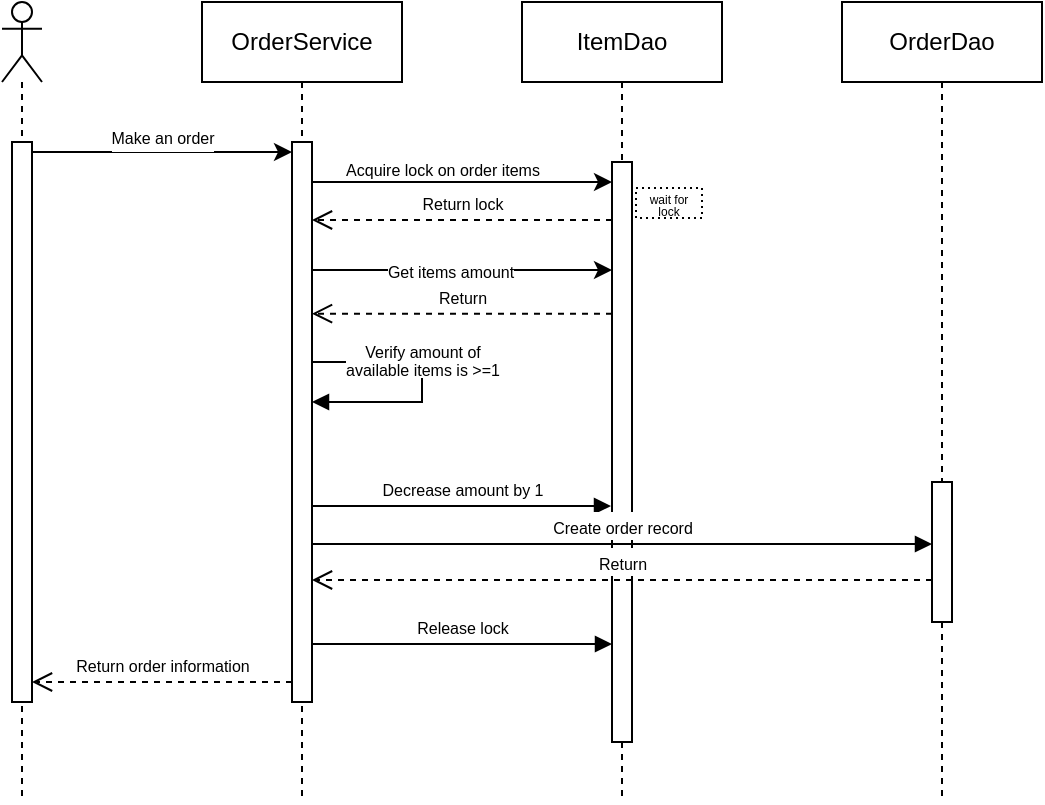 <mxfile version="24.8.0">
  <diagram name="Page-1" id="2YBvvXClWsGukQMizWep">
    <mxGraphModel dx="684" dy="417" grid="1" gridSize="10" guides="1" tooltips="1" connect="1" arrows="1" fold="1" page="1" pageScale="1" pageWidth="850" pageHeight="1100" math="0" shadow="0">
      <root>
        <mxCell id="0" />
        <mxCell id="1" parent="0" />
        <mxCell id="pxlaizzrYFzVTjegJ_f6-6" value="" style="shape=umlLifeline;perimeter=lifelinePerimeter;whiteSpace=wrap;html=1;container=1;dropTarget=0;collapsible=0;recursiveResize=0;outlineConnect=0;portConstraint=eastwest;newEdgeStyle={&quot;curved&quot;:0,&quot;rounded&quot;:0};participant=umlActor;strokeColor=default;align=center;verticalAlign=middle;fontFamily=Helvetica;fontSize=12;fontColor=default;fillColor=default;" vertex="1" parent="1">
          <mxGeometry x="150" y="100" width="20" height="400" as="geometry" />
        </mxCell>
        <mxCell id="pxlaizzrYFzVTjegJ_f6-7" value="" style="html=1;points=[[0,0,0,0,5],[0,1,0,0,-5],[1,0,0,0,5],[1,1,0,0,-5]];perimeter=orthogonalPerimeter;outlineConnect=0;targetShapes=umlLifeline;portConstraint=eastwest;newEdgeStyle={&quot;curved&quot;:0,&quot;rounded&quot;:0};strokeColor=default;align=center;verticalAlign=middle;fontFamily=Helvetica;fontSize=12;fontColor=default;fillColor=default;" vertex="1" parent="pxlaizzrYFzVTjegJ_f6-6">
          <mxGeometry x="5" y="70" width="10" height="280" as="geometry" />
        </mxCell>
        <mxCell id="pxlaizzrYFzVTjegJ_f6-8" value="OrderService" style="shape=umlLifeline;perimeter=lifelinePerimeter;whiteSpace=wrap;html=1;container=1;dropTarget=0;collapsible=0;recursiveResize=0;outlineConnect=0;portConstraint=eastwest;newEdgeStyle={&quot;curved&quot;:0,&quot;rounded&quot;:0};strokeColor=default;align=center;verticalAlign=middle;fontFamily=Helvetica;fontSize=12;fontColor=default;fillColor=default;" vertex="1" parent="1">
          <mxGeometry x="250" y="100" width="100" height="400" as="geometry" />
        </mxCell>
        <mxCell id="pxlaizzrYFzVTjegJ_f6-9" value="" style="html=1;points=[[0,0,0,0,5],[0,1,0,0,-5],[1,0,0,0,5],[1,1,0,0,-5]];perimeter=orthogonalPerimeter;outlineConnect=0;targetShapes=umlLifeline;portConstraint=eastwest;newEdgeStyle={&quot;curved&quot;:0,&quot;rounded&quot;:0};strokeColor=default;align=center;verticalAlign=middle;fontFamily=Helvetica;fontSize=12;fontColor=default;fillColor=default;" vertex="1" parent="pxlaizzrYFzVTjegJ_f6-8">
          <mxGeometry x="45" y="70" width="10" height="280" as="geometry" />
        </mxCell>
        <mxCell id="pxlaizzrYFzVTjegJ_f6-10" style="edgeStyle=orthogonalEdgeStyle;rounded=0;orthogonalLoop=1;jettySize=auto;html=1;curved=0;exitX=1;exitY=0;exitDx=0;exitDy=5;exitPerimeter=0;entryX=0;entryY=0;entryDx=0;entryDy=5;entryPerimeter=0;fontFamily=Helvetica;fontSize=12;fontColor=default;" edge="1" parent="1" source="pxlaizzrYFzVTjegJ_f6-7" target="pxlaizzrYFzVTjegJ_f6-9">
          <mxGeometry relative="1" as="geometry" />
        </mxCell>
        <mxCell id="pxlaizzrYFzVTjegJ_f6-11" value="&lt;font style=&quot;font-size: 8px;&quot;&gt;Make an order&lt;/font&gt;" style="edgeLabel;html=1;align=center;verticalAlign=middle;resizable=0;points=[];strokeColor=default;fontFamily=Helvetica;fontSize=12;fontColor=default;fillColor=default;" vertex="1" connectable="0" parent="pxlaizzrYFzVTjegJ_f6-10">
          <mxGeometry x="0.028" y="6" relative="1" as="geometry">
            <mxPoint x="-2" y="-2" as="offset" />
          </mxGeometry>
        </mxCell>
        <mxCell id="pxlaizzrYFzVTjegJ_f6-12" value="ItemDao" style="shape=umlLifeline;perimeter=lifelinePerimeter;whiteSpace=wrap;html=1;container=1;dropTarget=0;collapsible=0;recursiveResize=0;outlineConnect=0;portConstraint=eastwest;newEdgeStyle={&quot;curved&quot;:0,&quot;rounded&quot;:0};strokeColor=default;align=center;verticalAlign=middle;fontFamily=Helvetica;fontSize=12;fontColor=default;fillColor=default;" vertex="1" parent="1">
          <mxGeometry x="410" y="100" width="100" height="400" as="geometry" />
        </mxCell>
        <mxCell id="pxlaizzrYFzVTjegJ_f6-14" value="" style="html=1;points=[[0,0,0,0,5],[0,1,0,0,-5],[1,0,0,0,5],[1,1,0,0,-5]];perimeter=orthogonalPerimeter;outlineConnect=0;targetShapes=umlLifeline;portConstraint=eastwest;newEdgeStyle={&quot;curved&quot;:0,&quot;rounded&quot;:0};strokeColor=default;align=center;verticalAlign=middle;fontFamily=Helvetica;fontSize=12;fontColor=default;fillColor=default;" vertex="1" parent="pxlaizzrYFzVTjegJ_f6-12">
          <mxGeometry x="45" y="80" width="10" height="290" as="geometry" />
        </mxCell>
        <mxCell id="pxlaizzrYFzVTjegJ_f6-15" style="edgeStyle=orthogonalEdgeStyle;rounded=0;orthogonalLoop=1;jettySize=auto;html=1;curved=0;exitX=1;exitY=0;exitDx=0;exitDy=5;exitPerimeter=0;entryX=0;entryY=0;entryDx=0;entryDy=5;entryPerimeter=0;fontFamily=Helvetica;fontSize=12;fontColor=default;" edge="1" parent="1">
          <mxGeometry relative="1" as="geometry">
            <mxPoint x="305" y="190" as="sourcePoint" />
            <mxPoint x="455" y="190" as="targetPoint" />
          </mxGeometry>
        </mxCell>
        <mxCell id="pxlaizzrYFzVTjegJ_f6-16" value="&lt;font style=&quot;font-size: 8px;&quot;&gt;Acquire lock on order items&lt;/font&gt;" style="text;html=1;align=center;verticalAlign=middle;resizable=0;points=[];autosize=1;strokeColor=none;fillColor=none;fontFamily=Helvetica;fontSize=12;fontColor=default;" vertex="1" parent="1">
          <mxGeometry x="310" y="168" width="120" height="30" as="geometry" />
        </mxCell>
        <mxCell id="pxlaizzrYFzVTjegJ_f6-19" value="&lt;p style=&quot;line-height: 30%;&quot;&gt;&lt;font style=&quot;font-size: 6px;&quot;&gt;wait for lock&lt;/font&gt;&lt;/p&gt;" style="whiteSpace=wrap;html=1;strokeColor=default;align=center;verticalAlign=middle;fontFamily=Helvetica;fontSize=12;fontColor=default;fillColor=default;dashed=1;dashPattern=1 2;horizontal=1;" vertex="1" parent="1">
          <mxGeometry x="467" y="193" width="33" height="15" as="geometry" />
        </mxCell>
        <mxCell id="pxlaizzrYFzVTjegJ_f6-20" value="" style="edgeStyle=orthogonalEdgeStyle;rounded=0;orthogonalLoop=1;jettySize=auto;html=1;curved=0;fontFamily=Helvetica;fontSize=12;fontColor=default;" edge="1" parent="1">
          <mxGeometry relative="1" as="geometry">
            <mxPoint x="305" y="234" as="sourcePoint" />
            <mxPoint x="455" y="234" as="targetPoint" />
          </mxGeometry>
        </mxCell>
        <mxCell id="pxlaizzrYFzVTjegJ_f6-22" value="&lt;font style=&quot;font-size: 8px;&quot;&gt;Get items amount&lt;/font&gt;" style="edgeLabel;html=1;align=center;verticalAlign=middle;resizable=0;points=[];strokeColor=default;fontFamily=Helvetica;fontSize=12;fontColor=default;fillColor=default;" vertex="1" connectable="0" parent="pxlaizzrYFzVTjegJ_f6-20">
          <mxGeometry x="-0.086" relative="1" as="geometry">
            <mxPoint as="offset" />
          </mxGeometry>
        </mxCell>
        <mxCell id="pxlaizzrYFzVTjegJ_f6-25" value="&lt;font style=&quot;font-size: 8px;&quot;&gt;Return lock&lt;/font&gt;" style="html=1;verticalAlign=bottom;endArrow=open;dashed=1;endSize=8;curved=0;rounded=0;fontFamily=Helvetica;fontSize=12;fontColor=default;" edge="1" parent="1" source="pxlaizzrYFzVTjegJ_f6-14">
          <mxGeometry relative="1" as="geometry">
            <mxPoint x="400" y="209" as="sourcePoint" />
            <mxPoint x="305" y="209" as="targetPoint" />
          </mxGeometry>
        </mxCell>
        <mxCell id="pxlaizzrYFzVTjegJ_f6-26" value="&lt;font style=&quot;font-size: 8px;&quot;&gt;Return&lt;/font&gt;" style="html=1;verticalAlign=bottom;endArrow=open;dashed=1;endSize=8;curved=0;rounded=0;fontFamily=Helvetica;fontSize=12;fontColor=default;" edge="1" parent="1">
          <mxGeometry relative="1" as="geometry">
            <mxPoint x="455" y="255.86" as="sourcePoint" />
            <mxPoint x="305" y="255.86" as="targetPoint" />
          </mxGeometry>
        </mxCell>
        <mxCell id="pxlaizzrYFzVTjegJ_f6-28" value="OrderDao" style="shape=umlLifeline;perimeter=lifelinePerimeter;whiteSpace=wrap;html=1;container=1;dropTarget=0;collapsible=0;recursiveResize=0;outlineConnect=0;portConstraint=eastwest;newEdgeStyle={&quot;curved&quot;:0,&quot;rounded&quot;:0};strokeColor=default;align=center;verticalAlign=middle;fontFamily=Helvetica;fontSize=12;fontColor=default;fillColor=default;" vertex="1" parent="1">
          <mxGeometry x="570" y="100" width="100" height="400" as="geometry" />
        </mxCell>
        <mxCell id="pxlaizzrYFzVTjegJ_f6-29" value="" style="html=1;points=[[0,0,0,0,5],[0,1,0,0,-5],[1,0,0,0,5],[1,1,0,0,-5]];perimeter=orthogonalPerimeter;outlineConnect=0;targetShapes=umlLifeline;portConstraint=eastwest;newEdgeStyle={&quot;curved&quot;:0,&quot;rounded&quot;:0};strokeColor=default;align=center;verticalAlign=middle;fontFamily=Helvetica;fontSize=12;fontColor=default;fillColor=default;" vertex="1" parent="pxlaizzrYFzVTjegJ_f6-28">
          <mxGeometry x="45" y="240" width="10" height="70" as="geometry" />
        </mxCell>
        <mxCell id="pxlaizzrYFzVTjegJ_f6-30" value="&lt;span style=&quot;font-size: 8px;&quot;&gt;Verify amount of&lt;/span&gt;&lt;div style=&quot;line-height: 40%;&quot;&gt;&lt;span style=&quot;font-size: 8px;&quot;&gt;available items is &amp;gt;=1&lt;/span&gt;&lt;/div&gt;" style="html=1;verticalAlign=bottom;endArrow=block;curved=0;rounded=0;fontFamily=Helvetica;fontSize=12;fontColor=default;" edge="1" parent="1">
          <mxGeometry width="80" relative="1" as="geometry">
            <mxPoint x="305" y="280" as="sourcePoint" />
            <mxPoint x="305" y="300" as="targetPoint" />
            <Array as="points">
              <mxPoint x="340" y="280" />
              <mxPoint x="360" y="280" />
              <mxPoint x="360" y="300" />
            </Array>
          </mxGeometry>
        </mxCell>
        <mxCell id="pxlaizzrYFzVTjegJ_f6-31" value="&lt;span style=&quot;font-size: 8px;&quot;&gt;Decrease amount by 1&lt;/span&gt;" style="html=1;verticalAlign=bottom;endArrow=block;curved=0;rounded=0;fontFamily=Helvetica;fontSize=12;fontColor=default;" edge="1" parent="1">
          <mxGeometry width="80" relative="1" as="geometry">
            <mxPoint x="305" y="352" as="sourcePoint" />
            <mxPoint x="454.5" y="352" as="targetPoint" />
          </mxGeometry>
        </mxCell>
        <mxCell id="pxlaizzrYFzVTjegJ_f6-36" value="&lt;font style=&quot;font-size: 8px;&quot;&gt;Create order record&lt;/font&gt;" style="html=1;verticalAlign=bottom;endArrow=block;curved=0;rounded=0;fontFamily=Helvetica;fontSize=12;fontColor=default;" edge="1" parent="1">
          <mxGeometry width="80" relative="1" as="geometry">
            <mxPoint x="305" y="371" as="sourcePoint" />
            <mxPoint x="615" y="371" as="targetPoint" />
          </mxGeometry>
        </mxCell>
        <mxCell id="pxlaizzrYFzVTjegJ_f6-37" value="&lt;font style=&quot;font-size: 8px;&quot;&gt;Return&lt;/font&gt;" style="html=1;verticalAlign=bottom;endArrow=open;dashed=1;endSize=8;curved=0;rounded=0;fontFamily=Helvetica;fontSize=12;fontColor=default;" edge="1" parent="1">
          <mxGeometry relative="1" as="geometry">
            <mxPoint x="615" y="389" as="sourcePoint" />
            <mxPoint x="305" y="389.0" as="targetPoint" />
          </mxGeometry>
        </mxCell>
        <mxCell id="pxlaizzrYFzVTjegJ_f6-38" value="&lt;font style=&quot;font-size: 8px;&quot;&gt;Release lock&lt;/font&gt;" style="html=1;verticalAlign=bottom;endArrow=block;curved=0;rounded=0;fontFamily=Helvetica;fontSize=12;fontColor=default;" edge="1" parent="1">
          <mxGeometry width="80" relative="1" as="geometry">
            <mxPoint x="305" y="421" as="sourcePoint" />
            <mxPoint x="455" y="421" as="targetPoint" />
          </mxGeometry>
        </mxCell>
        <mxCell id="pxlaizzrYFzVTjegJ_f6-39" value="&lt;font style=&quot;font-size: 8px;&quot;&gt;Return order information&lt;/font&gt;" style="html=1;verticalAlign=bottom;endArrow=open;dashed=1;endSize=8;curved=0;rounded=0;fontFamily=Helvetica;fontSize=12;fontColor=default;" edge="1" parent="1" target="pxlaizzrYFzVTjegJ_f6-7">
          <mxGeometry relative="1" as="geometry">
            <mxPoint x="295" y="440" as="sourcePoint" />
            <mxPoint x="170" y="440" as="targetPoint" />
          </mxGeometry>
        </mxCell>
      </root>
    </mxGraphModel>
  </diagram>
</mxfile>
